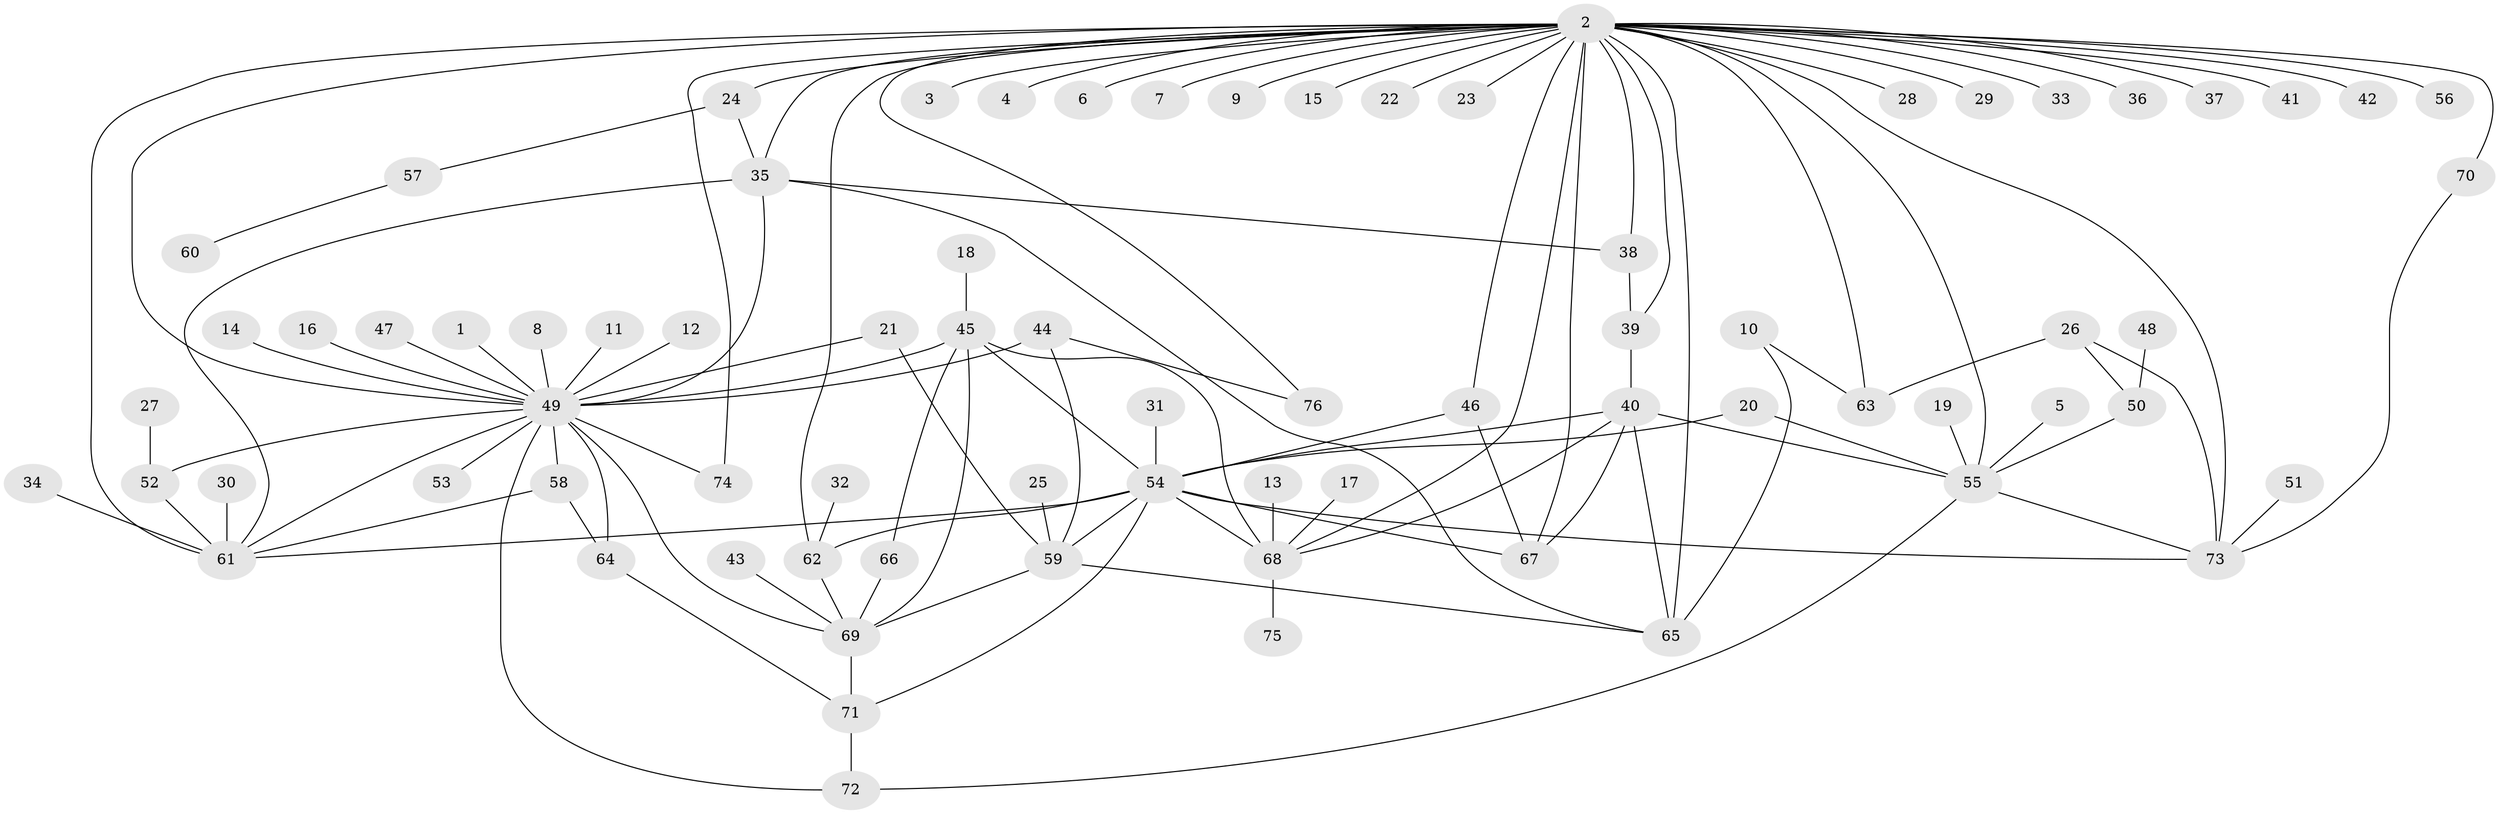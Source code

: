 // original degree distribution, {22: 0.006711409395973154, 21: 0.006711409395973154, 6: 0.040268456375838924, 25: 0.006711409395973154, 10: 0.006711409395973154, 5: 0.03355704697986577, 1: 0.4899328859060403, 8: 0.013422818791946308, 16: 0.006711409395973154, 2: 0.21476510067114093, 3: 0.11409395973154363, 4: 0.040268456375838924, 7: 0.013422818791946308, 11: 0.006711409395973154}
// Generated by graph-tools (version 1.1) at 2025/26/03/09/25 03:26:07]
// undirected, 76 vertices, 117 edges
graph export_dot {
graph [start="1"]
  node [color=gray90,style=filled];
  1;
  2;
  3;
  4;
  5;
  6;
  7;
  8;
  9;
  10;
  11;
  12;
  13;
  14;
  15;
  16;
  17;
  18;
  19;
  20;
  21;
  22;
  23;
  24;
  25;
  26;
  27;
  28;
  29;
  30;
  31;
  32;
  33;
  34;
  35;
  36;
  37;
  38;
  39;
  40;
  41;
  42;
  43;
  44;
  45;
  46;
  47;
  48;
  49;
  50;
  51;
  52;
  53;
  54;
  55;
  56;
  57;
  58;
  59;
  60;
  61;
  62;
  63;
  64;
  65;
  66;
  67;
  68;
  69;
  70;
  71;
  72;
  73;
  74;
  75;
  76;
  1 -- 49 [weight=1.0];
  2 -- 3 [weight=1.0];
  2 -- 4 [weight=1.0];
  2 -- 6 [weight=1.0];
  2 -- 7 [weight=1.0];
  2 -- 9 [weight=1.0];
  2 -- 15 [weight=1.0];
  2 -- 22 [weight=1.0];
  2 -- 23 [weight=1.0];
  2 -- 24 [weight=1.0];
  2 -- 28 [weight=1.0];
  2 -- 29 [weight=1.0];
  2 -- 33 [weight=1.0];
  2 -- 35 [weight=1.0];
  2 -- 36 [weight=1.0];
  2 -- 37 [weight=1.0];
  2 -- 38 [weight=2.0];
  2 -- 39 [weight=2.0];
  2 -- 41 [weight=1.0];
  2 -- 42 [weight=1.0];
  2 -- 46 [weight=1.0];
  2 -- 49 [weight=2.0];
  2 -- 55 [weight=1.0];
  2 -- 56 [weight=1.0];
  2 -- 61 [weight=1.0];
  2 -- 62 [weight=1.0];
  2 -- 63 [weight=1.0];
  2 -- 65 [weight=2.0];
  2 -- 67 [weight=1.0];
  2 -- 68 [weight=1.0];
  2 -- 70 [weight=1.0];
  2 -- 73 [weight=1.0];
  2 -- 74 [weight=1.0];
  2 -- 76 [weight=2.0];
  5 -- 55 [weight=1.0];
  8 -- 49 [weight=1.0];
  10 -- 63 [weight=1.0];
  10 -- 65 [weight=1.0];
  11 -- 49 [weight=1.0];
  12 -- 49 [weight=1.0];
  13 -- 68 [weight=1.0];
  14 -- 49 [weight=1.0];
  16 -- 49 [weight=1.0];
  17 -- 68 [weight=1.0];
  18 -- 45 [weight=1.0];
  19 -- 55 [weight=1.0];
  20 -- 54 [weight=1.0];
  20 -- 55 [weight=1.0];
  21 -- 49 [weight=1.0];
  21 -- 59 [weight=1.0];
  24 -- 35 [weight=1.0];
  24 -- 57 [weight=1.0];
  25 -- 59 [weight=1.0];
  26 -- 50 [weight=1.0];
  26 -- 63 [weight=1.0];
  26 -- 73 [weight=1.0];
  27 -- 52 [weight=1.0];
  30 -- 61 [weight=1.0];
  31 -- 54 [weight=1.0];
  32 -- 62 [weight=1.0];
  34 -- 61 [weight=1.0];
  35 -- 38 [weight=1.0];
  35 -- 49 [weight=1.0];
  35 -- 61 [weight=1.0];
  35 -- 65 [weight=1.0];
  38 -- 39 [weight=1.0];
  39 -- 40 [weight=1.0];
  40 -- 54 [weight=1.0];
  40 -- 55 [weight=1.0];
  40 -- 65 [weight=1.0];
  40 -- 67 [weight=1.0];
  40 -- 68 [weight=1.0];
  43 -- 69 [weight=1.0];
  44 -- 49 [weight=2.0];
  44 -- 59 [weight=1.0];
  44 -- 76 [weight=1.0];
  45 -- 49 [weight=1.0];
  45 -- 54 [weight=1.0];
  45 -- 66 [weight=1.0];
  45 -- 68 [weight=1.0];
  45 -- 69 [weight=1.0];
  46 -- 54 [weight=1.0];
  46 -- 67 [weight=1.0];
  47 -- 49 [weight=1.0];
  48 -- 50 [weight=1.0];
  49 -- 52 [weight=1.0];
  49 -- 53 [weight=1.0];
  49 -- 58 [weight=1.0];
  49 -- 61 [weight=1.0];
  49 -- 64 [weight=1.0];
  49 -- 69 [weight=1.0];
  49 -- 72 [weight=1.0];
  49 -- 74 [weight=1.0];
  50 -- 55 [weight=1.0];
  51 -- 73 [weight=1.0];
  52 -- 61 [weight=2.0];
  54 -- 59 [weight=1.0];
  54 -- 61 [weight=1.0];
  54 -- 62 [weight=3.0];
  54 -- 67 [weight=2.0];
  54 -- 68 [weight=2.0];
  54 -- 71 [weight=1.0];
  54 -- 73 [weight=1.0];
  55 -- 72 [weight=1.0];
  55 -- 73 [weight=1.0];
  57 -- 60 [weight=1.0];
  58 -- 61 [weight=1.0];
  58 -- 64 [weight=1.0];
  59 -- 65 [weight=1.0];
  59 -- 69 [weight=1.0];
  62 -- 69 [weight=1.0];
  64 -- 71 [weight=1.0];
  66 -- 69 [weight=1.0];
  68 -- 75 [weight=1.0];
  69 -- 71 [weight=1.0];
  70 -- 73 [weight=1.0];
  71 -- 72 [weight=1.0];
}
